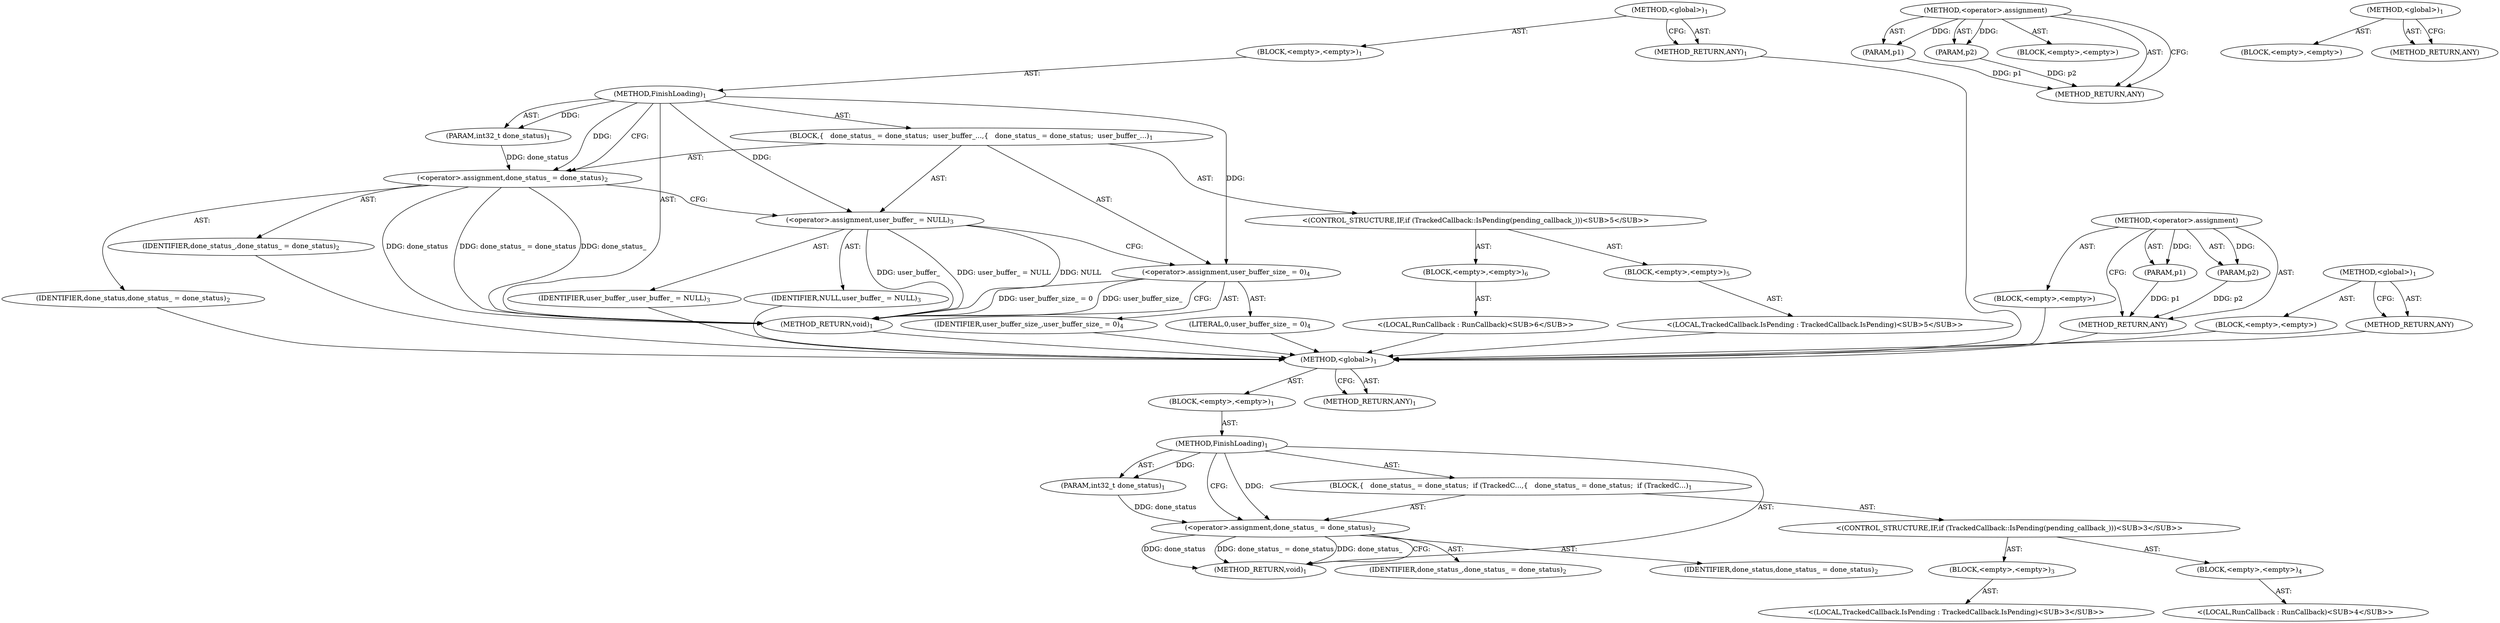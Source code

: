 digraph "&lt;global&gt;" {
vulnerable_6 [label=<(METHOD,&lt;global&gt;)<SUB>1</SUB>>];
vulnerable_7 [label=<(BLOCK,&lt;empty&gt;,&lt;empty&gt;)<SUB>1</SUB>>];
vulnerable_8 [label=<(METHOD,FinishLoading)<SUB>1</SUB>>];
vulnerable_9 [label=<(PARAM,int32_t done_status)<SUB>1</SUB>>];
vulnerable_10 [label=<(BLOCK,{
   done_status_ = done_status;
  if (TrackedC...,{
   done_status_ = done_status;
  if (TrackedC...)<SUB>1</SUB>>];
vulnerable_11 [label=<(&lt;operator&gt;.assignment,done_status_ = done_status)<SUB>2</SUB>>];
vulnerable_12 [label=<(IDENTIFIER,done_status_,done_status_ = done_status)<SUB>2</SUB>>];
vulnerable_13 [label=<(IDENTIFIER,done_status,done_status_ = done_status)<SUB>2</SUB>>];
vulnerable_14 [label="<(CONTROL_STRUCTURE,IF,if (TrackedCallback::IsPending(pending_callback_)))<SUB>3</SUB>>"];
vulnerable_15 [label=<(BLOCK,&lt;empty&gt;,&lt;empty&gt;)<SUB>3</SUB>>];
vulnerable_16 [label="<(LOCAL,TrackedCallback.IsPending : TrackedCallback.IsPending)<SUB>3</SUB>>"];
vulnerable_17 [label=<(BLOCK,&lt;empty&gt;,&lt;empty&gt;)<SUB>4</SUB>>];
vulnerable_18 [label="<(LOCAL,RunCallback : RunCallback)<SUB>4</SUB>>"];
vulnerable_19 [label=<(METHOD_RETURN,void)<SUB>1</SUB>>];
vulnerable_21 [label=<(METHOD_RETURN,ANY)<SUB>1</SUB>>];
vulnerable_40 [label=<(METHOD,&lt;operator&gt;.assignment)>];
vulnerable_41 [label=<(PARAM,p1)>];
vulnerable_42 [label=<(PARAM,p2)>];
vulnerable_43 [label=<(BLOCK,&lt;empty&gt;,&lt;empty&gt;)>];
vulnerable_44 [label=<(METHOD_RETURN,ANY)>];
vulnerable_34 [label=<(METHOD,&lt;global&gt;)<SUB>1</SUB>>];
vulnerable_35 [label=<(BLOCK,&lt;empty&gt;,&lt;empty&gt;)>];
vulnerable_36 [label=<(METHOD_RETURN,ANY)>];
fixed_6 [label=<(METHOD,&lt;global&gt;)<SUB>1</SUB>>];
fixed_7 [label=<(BLOCK,&lt;empty&gt;,&lt;empty&gt;)<SUB>1</SUB>>];
fixed_8 [label=<(METHOD,FinishLoading)<SUB>1</SUB>>];
fixed_9 [label=<(PARAM,int32_t done_status)<SUB>1</SUB>>];
fixed_10 [label=<(BLOCK,{
   done_status_ = done_status;
  user_buffer_...,{
   done_status_ = done_status;
  user_buffer_...)<SUB>1</SUB>>];
fixed_11 [label=<(&lt;operator&gt;.assignment,done_status_ = done_status)<SUB>2</SUB>>];
fixed_12 [label=<(IDENTIFIER,done_status_,done_status_ = done_status)<SUB>2</SUB>>];
fixed_13 [label=<(IDENTIFIER,done_status,done_status_ = done_status)<SUB>2</SUB>>];
fixed_14 [label=<(&lt;operator&gt;.assignment,user_buffer_ = NULL)<SUB>3</SUB>>];
fixed_15 [label=<(IDENTIFIER,user_buffer_,user_buffer_ = NULL)<SUB>3</SUB>>];
fixed_16 [label=<(IDENTIFIER,NULL,user_buffer_ = NULL)<SUB>3</SUB>>];
fixed_17 [label=<(&lt;operator&gt;.assignment,user_buffer_size_ = 0)<SUB>4</SUB>>];
fixed_18 [label=<(IDENTIFIER,user_buffer_size_,user_buffer_size_ = 0)<SUB>4</SUB>>];
fixed_19 [label=<(LITERAL,0,user_buffer_size_ = 0)<SUB>4</SUB>>];
fixed_20 [label="<(CONTROL_STRUCTURE,IF,if (TrackedCallback::IsPending(pending_callback_)))<SUB>5</SUB>>"];
fixed_21 [label=<(BLOCK,&lt;empty&gt;,&lt;empty&gt;)<SUB>5</SUB>>];
fixed_22 [label="<(LOCAL,TrackedCallback.IsPending : TrackedCallback.IsPending)<SUB>5</SUB>>"];
fixed_23 [label=<(BLOCK,&lt;empty&gt;,&lt;empty&gt;)<SUB>6</SUB>>];
fixed_24 [label="<(LOCAL,RunCallback : RunCallback)<SUB>6</SUB>>"];
fixed_25 [label=<(METHOD_RETURN,void)<SUB>1</SUB>>];
fixed_27 [label=<(METHOD_RETURN,ANY)<SUB>1</SUB>>];
fixed_48 [label=<(METHOD,&lt;operator&gt;.assignment)>];
fixed_49 [label=<(PARAM,p1)>];
fixed_50 [label=<(PARAM,p2)>];
fixed_51 [label=<(BLOCK,&lt;empty&gt;,&lt;empty&gt;)>];
fixed_52 [label=<(METHOD_RETURN,ANY)>];
fixed_42 [label=<(METHOD,&lt;global&gt;)<SUB>1</SUB>>];
fixed_43 [label=<(BLOCK,&lt;empty&gt;,&lt;empty&gt;)>];
fixed_44 [label=<(METHOD_RETURN,ANY)>];
vulnerable_6 -> vulnerable_7  [key=0, label="AST: "];
vulnerable_6 -> vulnerable_21  [key=0, label="AST: "];
vulnerable_6 -> vulnerable_21  [key=1, label="CFG: "];
vulnerable_7 -> vulnerable_8  [key=0, label="AST: "];
vulnerable_8 -> vulnerable_9  [key=0, label="AST: "];
vulnerable_8 -> vulnerable_9  [key=1, label="DDG: "];
vulnerable_8 -> vulnerable_10  [key=0, label="AST: "];
vulnerable_8 -> vulnerable_19  [key=0, label="AST: "];
vulnerable_8 -> vulnerable_11  [key=0, label="CFG: "];
vulnerable_8 -> vulnerable_11  [key=1, label="DDG: "];
vulnerable_9 -> vulnerable_11  [key=0, label="DDG: done_status"];
vulnerable_10 -> vulnerable_11  [key=0, label="AST: "];
vulnerable_10 -> vulnerable_14  [key=0, label="AST: "];
vulnerable_11 -> vulnerable_12  [key=0, label="AST: "];
vulnerable_11 -> vulnerable_13  [key=0, label="AST: "];
vulnerable_11 -> vulnerable_19  [key=0, label="CFG: "];
vulnerable_11 -> vulnerable_19  [key=1, label="DDG: done_status"];
vulnerable_11 -> vulnerable_19  [key=2, label="DDG: done_status_ = done_status"];
vulnerable_11 -> vulnerable_19  [key=3, label="DDG: done_status_"];
vulnerable_14 -> vulnerable_15  [key=0, label="AST: "];
vulnerable_14 -> vulnerable_17  [key=0, label="AST: "];
vulnerable_15 -> vulnerable_16  [key=0, label="AST: "];
vulnerable_17 -> vulnerable_18  [key=0, label="AST: "];
vulnerable_40 -> vulnerable_41  [key=0, label="AST: "];
vulnerable_40 -> vulnerable_41  [key=1, label="DDG: "];
vulnerable_40 -> vulnerable_43  [key=0, label="AST: "];
vulnerable_40 -> vulnerable_42  [key=0, label="AST: "];
vulnerable_40 -> vulnerable_42  [key=1, label="DDG: "];
vulnerable_40 -> vulnerable_44  [key=0, label="AST: "];
vulnerable_40 -> vulnerable_44  [key=1, label="CFG: "];
vulnerable_41 -> vulnerable_44  [key=0, label="DDG: p1"];
vulnerable_42 -> vulnerable_44  [key=0, label="DDG: p2"];
vulnerable_34 -> vulnerable_35  [key=0, label="AST: "];
vulnerable_34 -> vulnerable_36  [key=0, label="AST: "];
vulnerable_34 -> vulnerable_36  [key=1, label="CFG: "];
fixed_6 -> fixed_7  [key=0, label="AST: "];
fixed_6 -> fixed_27  [key=0, label="AST: "];
fixed_6 -> fixed_27  [key=1, label="CFG: "];
fixed_7 -> fixed_8  [key=0, label="AST: "];
fixed_8 -> fixed_9  [key=0, label="AST: "];
fixed_8 -> fixed_9  [key=1, label="DDG: "];
fixed_8 -> fixed_10  [key=0, label="AST: "];
fixed_8 -> fixed_25  [key=0, label="AST: "];
fixed_8 -> fixed_11  [key=0, label="CFG: "];
fixed_8 -> fixed_11  [key=1, label="DDG: "];
fixed_8 -> fixed_14  [key=0, label="DDG: "];
fixed_8 -> fixed_17  [key=0, label="DDG: "];
fixed_9 -> fixed_11  [key=0, label="DDG: done_status"];
fixed_10 -> fixed_11  [key=0, label="AST: "];
fixed_10 -> fixed_14  [key=0, label="AST: "];
fixed_10 -> fixed_17  [key=0, label="AST: "];
fixed_10 -> fixed_20  [key=0, label="AST: "];
fixed_11 -> fixed_12  [key=0, label="AST: "];
fixed_11 -> fixed_13  [key=0, label="AST: "];
fixed_11 -> fixed_14  [key=0, label="CFG: "];
fixed_11 -> fixed_25  [key=0, label="DDG: done_status"];
fixed_11 -> fixed_25  [key=1, label="DDG: done_status_ = done_status"];
fixed_11 -> fixed_25  [key=2, label="DDG: done_status_"];
fixed_12 -> vulnerable_6  [key=0];
fixed_13 -> vulnerable_6  [key=0];
fixed_14 -> fixed_15  [key=0, label="AST: "];
fixed_14 -> fixed_16  [key=0, label="AST: "];
fixed_14 -> fixed_17  [key=0, label="CFG: "];
fixed_14 -> fixed_25  [key=0, label="DDG: user_buffer_"];
fixed_14 -> fixed_25  [key=1, label="DDG: user_buffer_ = NULL"];
fixed_14 -> fixed_25  [key=2, label="DDG: NULL"];
fixed_15 -> vulnerable_6  [key=0];
fixed_16 -> vulnerable_6  [key=0];
fixed_17 -> fixed_18  [key=0, label="AST: "];
fixed_17 -> fixed_19  [key=0, label="AST: "];
fixed_17 -> fixed_25  [key=0, label="CFG: "];
fixed_17 -> fixed_25  [key=1, label="DDG: user_buffer_size_ = 0"];
fixed_17 -> fixed_25  [key=2, label="DDG: user_buffer_size_"];
fixed_18 -> vulnerable_6  [key=0];
fixed_19 -> vulnerable_6  [key=0];
fixed_20 -> fixed_21  [key=0, label="AST: "];
fixed_20 -> fixed_23  [key=0, label="AST: "];
fixed_21 -> fixed_22  [key=0, label="AST: "];
fixed_22 -> vulnerable_6  [key=0];
fixed_23 -> fixed_24  [key=0, label="AST: "];
fixed_24 -> vulnerable_6  [key=0];
fixed_25 -> vulnerable_6  [key=0];
fixed_27 -> vulnerable_6  [key=0];
fixed_48 -> fixed_49  [key=0, label="AST: "];
fixed_48 -> fixed_49  [key=1, label="DDG: "];
fixed_48 -> fixed_51  [key=0, label="AST: "];
fixed_48 -> fixed_50  [key=0, label="AST: "];
fixed_48 -> fixed_50  [key=1, label="DDG: "];
fixed_48 -> fixed_52  [key=0, label="AST: "];
fixed_48 -> fixed_52  [key=1, label="CFG: "];
fixed_49 -> fixed_52  [key=0, label="DDG: p1"];
fixed_50 -> fixed_52  [key=0, label="DDG: p2"];
fixed_51 -> vulnerable_6  [key=0];
fixed_52 -> vulnerable_6  [key=0];
fixed_42 -> fixed_43  [key=0, label="AST: "];
fixed_42 -> fixed_44  [key=0, label="AST: "];
fixed_42 -> fixed_44  [key=1, label="CFG: "];
fixed_43 -> vulnerable_6  [key=0];
fixed_44 -> vulnerable_6  [key=0];
}
